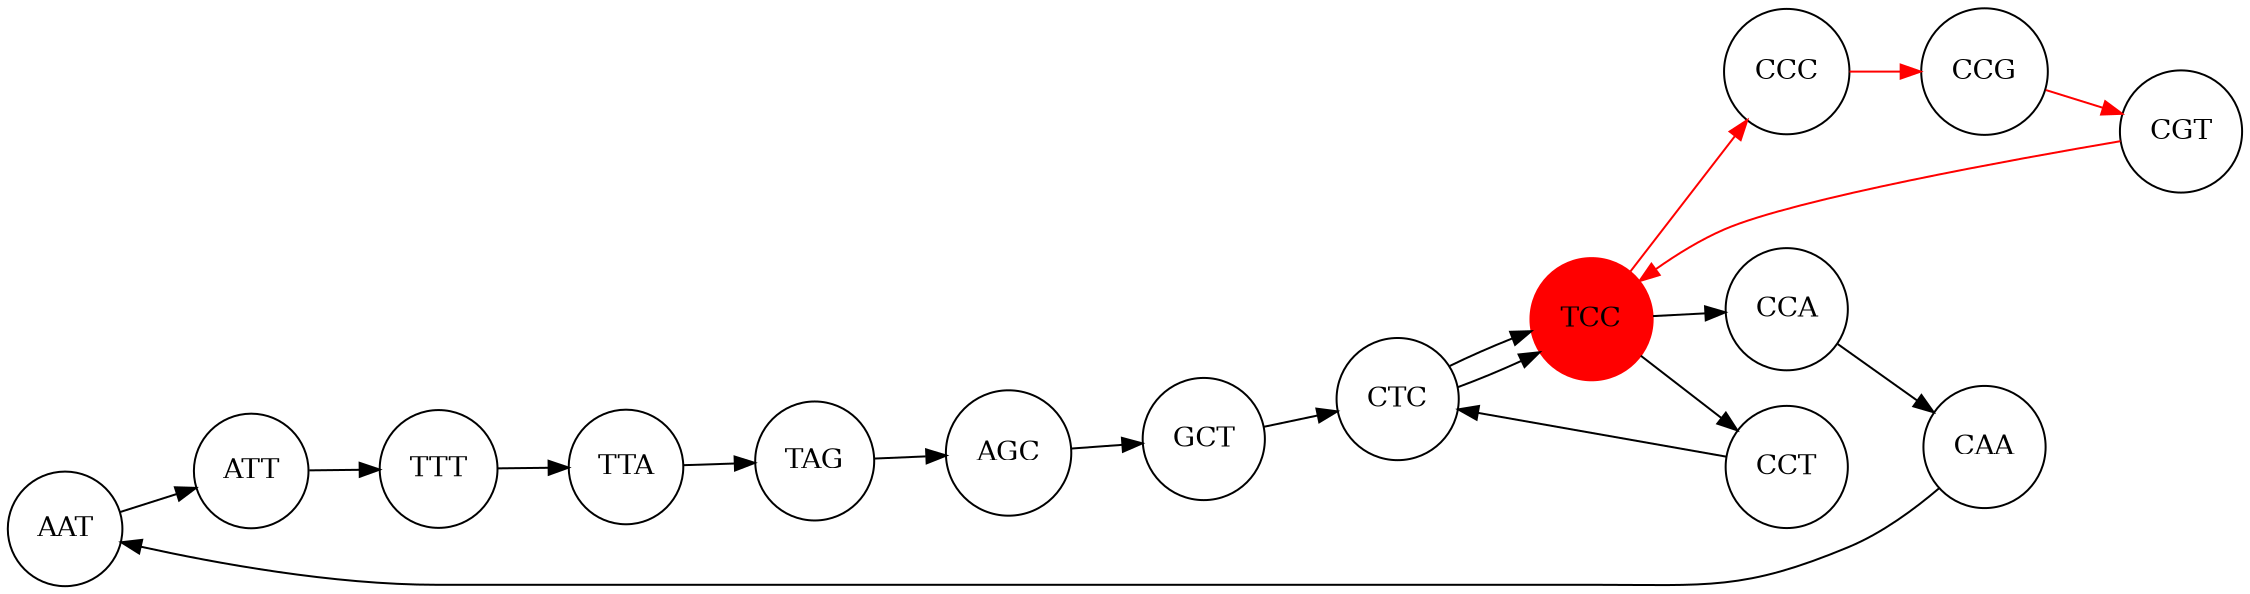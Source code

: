 digraph {
	constraint=false rankdir=LR size=15
	node [shape=circle]
	AAT
	AGC
	ATT
	CAA
	CCA
	CCC
	CCG
	CCT
	CGT
	CTC
	GCT
	TAG
	TCC [color=red style=filled]
	TTA
	TTT
	TCC -> CCT
	TCC -> CCA
	CCT -> CTC
	CTC -> TCC
	CTC -> TCC
	CCA -> CAA
	CAA -> AAT
	AAT -> ATT
	ATT -> TTT
	TTT -> TTA
	TTA -> TAG
	TAG -> AGC
	AGC -> GCT
	GCT -> CTC
	edge [color=red]
	TCC -> CCC
	CCC -> CCG
	CCG -> CGT
	CGT -> TCC
}
